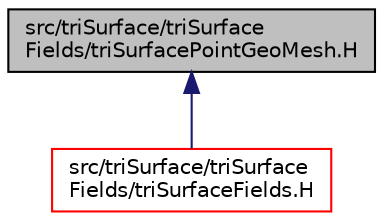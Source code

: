digraph "src/triSurface/triSurfaceFields/triSurfacePointGeoMesh.H"
{
  bgcolor="transparent";
  edge [fontname="Helvetica",fontsize="10",labelfontname="Helvetica",labelfontsize="10"];
  node [fontname="Helvetica",fontsize="10",shape=record];
  Node191 [label="src/triSurface/triSurface\lFields/triSurfacePointGeoMesh.H",height=0.2,width=0.4,color="black", fillcolor="grey75", style="filled", fontcolor="black"];
  Node191 -> Node192 [dir="back",color="midnightblue",fontsize="10",style="solid",fontname="Helvetica"];
  Node192 [label="src/triSurface/triSurface\lFields/triSurfaceFields.H",height=0.2,width=0.4,color="red",URL="$a17534.html",tooltip="Fields for triSurface. "];
}
